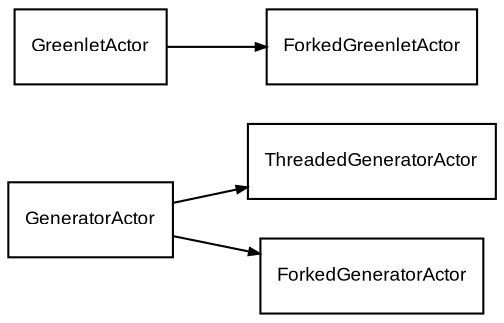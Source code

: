 digraph actors_hierarchy {

    graph [ rankdir = "LR"];
    node [shape=record,fontname=Arial,fontsize=9];
    edge [arrowsize=0.5,fontname=Arial,fontsize=9];

    // Nodes
    
    GeneratorActor;
    GreenletActor;
    ThreadedGeneratorActor;
    ForkedGreenletActor;
    ForkedGeneratorActor;
    
    // Links

    GeneratorActor -> ThreadedGeneratorActor;
    GeneratorActor -> ForkedGeneratorActor;
    
    GreenletActor -> ForkedGreenletActor;

}
